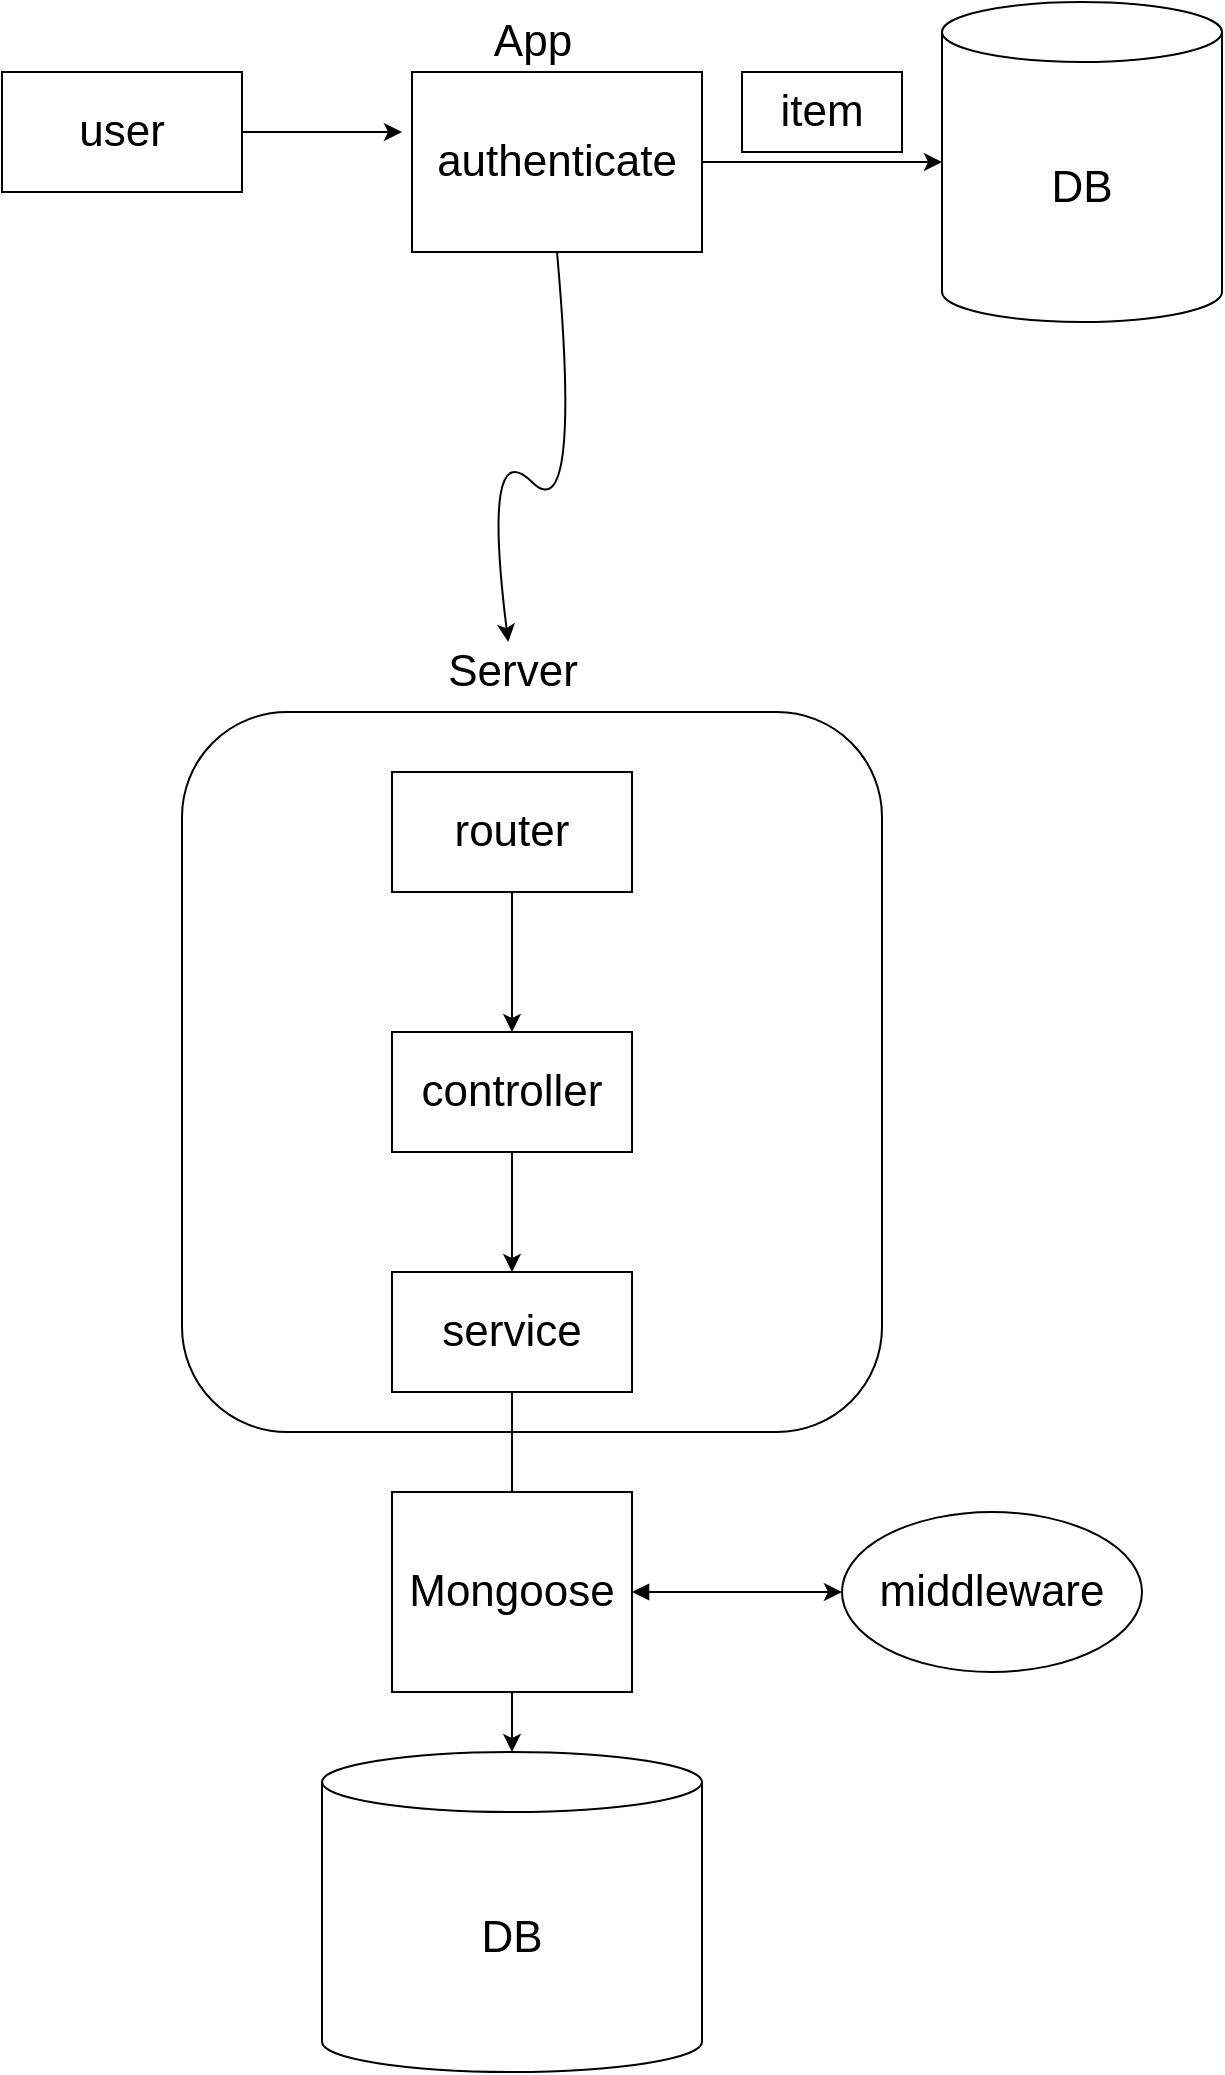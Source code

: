 <mxfile version="16.1.2" type="device" pages="5"><diagram id="0fQYnilWm_vGLSEjiKTG" name="App Flow"><mxGraphModel dx="1038" dy="663" grid="1" gridSize="10" guides="1" tooltips="1" connect="1" arrows="1" fold="1" page="1" pageScale="1" pageWidth="850" pageHeight="1100" math="0" shadow="0"><root><mxCell id="MuDdrPWNuQutE5zj-43j-0"/><mxCell id="MuDdrPWNuQutE5zj-43j-1" parent="MuDdrPWNuQutE5zj-43j-0"/><mxCell id="MuDdrPWNuQutE5zj-43j-5" style="edgeStyle=orthogonalEdgeStyle;rounded=0;orthogonalLoop=1;jettySize=auto;html=1;fontSize=22;" edge="1" parent="MuDdrPWNuQutE5zj-43j-1" source="MuDdrPWNuQutE5zj-43j-4"><mxGeometry relative="1" as="geometry"><mxPoint x="360" y="290" as="targetPoint"/></mxGeometry></mxCell><mxCell id="MuDdrPWNuQutE5zj-43j-4" value="user" style="rounded=0;whiteSpace=wrap;html=1;fontSize=22;" vertex="1" parent="MuDdrPWNuQutE5zj-43j-1"><mxGeometry x="160" y="260" width="120" height="60" as="geometry"/></mxCell><mxCell id="MuDdrPWNuQutE5zj-43j-6" value="item" style="whiteSpace=wrap;html=1;fontSize=22;" vertex="1" parent="MuDdrPWNuQutE5zj-43j-1"><mxGeometry x="530" y="260" width="80" height="40" as="geometry"/></mxCell><mxCell id="MuDdrPWNuQutE5zj-43j-8" style="edgeStyle=orthogonalEdgeStyle;rounded=0;orthogonalLoop=1;jettySize=auto;html=1;fontSize=22;entryX=0;entryY=0.5;entryDx=0;entryDy=0;entryPerimeter=0;" edge="1" parent="MuDdrPWNuQutE5zj-43j-1" source="MuDdrPWNuQutE5zj-43j-7" target="MuDdrPWNuQutE5zj-43j-11"><mxGeometry relative="1" as="geometry"><mxPoint x="620" y="290" as="targetPoint"/></mxGeometry></mxCell><mxCell id="MuDdrPWNuQutE5zj-43j-7" value="authenticate" style="whiteSpace=wrap;html=1;fontSize=22;" vertex="1" parent="MuDdrPWNuQutE5zj-43j-1"><mxGeometry x="365" y="260" width="145" height="90" as="geometry"/></mxCell><mxCell id="MuDdrPWNuQutE5zj-43j-11" value="DB" style="shape=cylinder3;whiteSpace=wrap;html=1;boundedLbl=1;backgroundOutline=1;size=15;fontSize=22;" vertex="1" parent="MuDdrPWNuQutE5zj-43j-1"><mxGeometry x="630" y="225" width="140" height="160" as="geometry"/></mxCell><mxCell id="MuDdrPWNuQutE5zj-43j-13" value="App" style="text;html=1;align=center;verticalAlign=middle;resizable=0;points=[];autosize=1;strokeColor=none;fillColor=none;fontSize=22;" vertex="1" parent="MuDdrPWNuQutE5zj-43j-1"><mxGeometry x="400" y="230" width="50" height="30" as="geometry"/></mxCell><mxCell id="MuDdrPWNuQutE5zj-43j-16" value="" style="curved=1;endArrow=classic;html=1;rounded=0;fontSize=22;exitX=0.5;exitY=1;exitDx=0;exitDy=0;" edge="1" parent="MuDdrPWNuQutE5zj-43j-1" source="MuDdrPWNuQutE5zj-43j-7" target="MuDdrPWNuQutE5zj-43j-18"><mxGeometry width="50" height="50" relative="1" as="geometry"><mxPoint x="400" y="490" as="sourcePoint"/><mxPoint x="270" y="530" as="targetPoint"/><Array as="points"><mxPoint x="450" y="490"/><mxPoint x="400" y="440"/></Array></mxGeometry></mxCell><mxCell id="MuDdrPWNuQutE5zj-43j-17" value="" style="rounded=1;whiteSpace=wrap;html=1;fontSize=22;" vertex="1" parent="MuDdrPWNuQutE5zj-43j-1"><mxGeometry x="250" y="580" width="350" height="360" as="geometry"/></mxCell><mxCell id="MuDdrPWNuQutE5zj-43j-18" value="Server" style="text;html=1;align=center;verticalAlign=middle;resizable=0;points=[];autosize=1;strokeColor=none;fillColor=none;fontSize=22;" vertex="1" parent="MuDdrPWNuQutE5zj-43j-1"><mxGeometry x="375" y="545" width="80" height="30" as="geometry"/></mxCell><mxCell id="MuDdrPWNuQutE5zj-43j-26" style="edgeStyle=orthogonalEdgeStyle;rounded=0;orthogonalLoop=1;jettySize=auto;html=1;entryX=0.5;entryY=0;entryDx=0;entryDy=0;fontSize=22;" edge="1" parent="MuDdrPWNuQutE5zj-43j-1" source="MuDdrPWNuQutE5zj-43j-20" target="MuDdrPWNuQutE5zj-43j-22"><mxGeometry relative="1" as="geometry"/></mxCell><mxCell id="MuDdrPWNuQutE5zj-43j-20" value="controller" style="rounded=0;whiteSpace=wrap;html=1;fontSize=22;" vertex="1" parent="MuDdrPWNuQutE5zj-43j-1"><mxGeometry x="355" y="740" width="120" height="60" as="geometry"/></mxCell><mxCell id="MuDdrPWNuQutE5zj-43j-23" style="edgeStyle=orthogonalEdgeStyle;rounded=0;orthogonalLoop=1;jettySize=auto;html=1;fontSize=22;" edge="1" parent="MuDdrPWNuQutE5zj-43j-1" source="MuDdrPWNuQutE5zj-43j-21" target="MuDdrPWNuQutE5zj-43j-20"><mxGeometry relative="1" as="geometry"/></mxCell><mxCell id="MuDdrPWNuQutE5zj-43j-21" value="router" style="rounded=0;whiteSpace=wrap;html=1;fontSize=22;" vertex="1" parent="MuDdrPWNuQutE5zj-43j-1"><mxGeometry x="355" y="610" width="120" height="60" as="geometry"/></mxCell><mxCell id="MuDdrPWNuQutE5zj-43j-27" style="edgeStyle=orthogonalEdgeStyle;rounded=0;orthogonalLoop=1;jettySize=auto;html=1;entryX=0.5;entryY=0;entryDx=0;entryDy=0;entryPerimeter=0;fontSize=22;" edge="1" parent="MuDdrPWNuQutE5zj-43j-1" source="MuDdrPWNuQutE5zj-43j-22" target="MuDdrPWNuQutE5zj-43j-24"><mxGeometry relative="1" as="geometry"/></mxCell><mxCell id="MuDdrPWNuQutE5zj-43j-22" value="service" style="rounded=0;whiteSpace=wrap;html=1;fontSize=22;" vertex="1" parent="MuDdrPWNuQutE5zj-43j-1"><mxGeometry x="355" y="860" width="120" height="60" as="geometry"/></mxCell><mxCell id="MuDdrPWNuQutE5zj-43j-24" value="DB" style="shape=cylinder3;whiteSpace=wrap;html=1;boundedLbl=1;backgroundOutline=1;size=15;fontSize=22;" vertex="1" parent="MuDdrPWNuQutE5zj-43j-1"><mxGeometry x="320" y="1100" width="190" height="160" as="geometry"/></mxCell><mxCell id="MuDdrPWNuQutE5zj-43j-30" style="edgeStyle=orthogonalEdgeStyle;rounded=0;orthogonalLoop=1;jettySize=auto;html=1;fontSize=22;startArrow=block;startFill=1;" edge="1" parent="MuDdrPWNuQutE5zj-43j-1" source="MuDdrPWNuQutE5zj-43j-29"><mxGeometry relative="1" as="geometry"><mxPoint x="580" y="1020" as="targetPoint"/></mxGeometry></mxCell><mxCell id="MuDdrPWNuQutE5zj-43j-29" value="Mongoose" style="whiteSpace=wrap;html=1;fontSize=22;" vertex="1" parent="MuDdrPWNuQutE5zj-43j-1"><mxGeometry x="355" y="970" width="120" height="100" as="geometry"/></mxCell><mxCell id="MuDdrPWNuQutE5zj-43j-31" value="middleware" style="ellipse;whiteSpace=wrap;html=1;fontSize=22;" vertex="1" parent="MuDdrPWNuQutE5zj-43j-1"><mxGeometry x="580" y="980" width="150" height="80" as="geometry"/></mxCell></root></mxGraphModel></diagram><diagram id="keReTIj1Xp5zgUQ9IPzp" name="Front"><mxGraphModel dx="1038" dy="663" grid="1" gridSize="10" guides="1" tooltips="1" connect="1" arrows="1" fold="1" page="1" pageScale="1" pageWidth="850" pageHeight="1100" math="0" shadow="0"><root><mxCell id="D3PprETbdABUy4bXWa2L-0"/><mxCell id="D3PprETbdABUy4bXWa2L-1" parent="D3PprETbdABUy4bXWa2L-0"/><mxCell id="LdXMMDN84PKf5q20rTc6-117" value="" style="whiteSpace=wrap;html=1;fontSize=18;fontColor=#000000;strokeColor=#4D9900;strokeWidth=1;fillColor=default;gradientColor=#ffffff;" parent="D3PprETbdABUy4bXWa2L-1" vertex="1"><mxGeometry x="35" y="1655" width="780" height="445" as="geometry"/></mxCell><mxCell id="LdXMMDN84PKf5q20rTc6-114" value="" style="whiteSpace=wrap;html=1;fontSize=18;fontColor=#000000;strokeColor=#4D9900;strokeWidth=1;fillColor=default;gradientColor=#ffffff;" parent="D3PprETbdABUy4bXWa2L-1" vertex="1"><mxGeometry x="160" y="1455" width="530" height="160" as="geometry"/></mxCell><mxCell id="D3PprETbdABUy4bXWa2L-2" value="" style="verticalLabelPosition=bottom;verticalAlign=top;html=1;shadow=0;dashed=0;strokeWidth=1;shape=mxgraph.android.phone2;strokeColor=#9673a6;fontSize=24;fillColor=#000000;" parent="D3PprETbdABUy4bXWa2L-1" vertex="1"><mxGeometry x="17" y="220" width="360" height="780" as="geometry"/></mxCell><mxCell id="D3PprETbdABUy4bXWa2L-3" value="&lt;font style=&quot;font-size: 18px&quot;&gt;CalendarBox&lt;/font&gt;" style="whiteSpace=wrap;html=1;fontSize=24;fillColor=#cce5ff;strokeColor=#36393d;" parent="D3PprETbdABUy4bXWa2L-1" vertex="1"><mxGeometry x="62" y="310" width="270" height="60" as="geometry"/></mxCell><mxCell id="D3PprETbdABUy4bXWa2L-4" value="Main" style="text;html=1;align=center;verticalAlign=middle;resizable=0;points=[];autosize=1;strokeColor=none;fillColor=none;fontSize=24;fontStyle=1" parent="D3PprETbdABUy4bXWa2L-1" vertex="1"><mxGeometry x="157" y="140" width="70" height="30" as="geometry"/></mxCell><mxCell id="UW83NxGcchLLWA4AWfcY-1" value="Item  " style="swimlane;fontStyle=0;childLayout=stackLayout;horizontal=1;startSize=30;horizontalStack=0;resizeParent=1;resizeParentMax=0;resizeLast=0;collapsible=1;marginBottom=0;fontSize=18;" parent="D3PprETbdABUy4bXWa2L-1" vertex="1"><mxGeometry x="1180" y="40" width="140" height="180" as="geometry"/></mxCell><mxCell id="UW83NxGcchLLWA4AWfcY-2" value="id : str" style="text;strokeColor=none;fillColor=none;align=left;verticalAlign=middle;spacingLeft=4;spacingRight=4;overflow=hidden;points=[[0,0.5],[1,0.5]];portConstraint=eastwest;rotatable=0;fontSize=18;" parent="UW83NxGcchLLWA4AWfcY-1" vertex="1"><mxGeometry y="30" width="140" height="30" as="geometry"/></mxCell><mxCell id="UW83NxGcchLLWA4AWfcY-3" value="description : str" style="text;strokeColor=none;fillColor=none;align=left;verticalAlign=middle;spacingLeft=4;spacingRight=4;overflow=hidden;points=[[0,0.5],[1,0.5]];portConstraint=eastwest;rotatable=0;fontSize=18;" parent="UW83NxGcchLLWA4AWfcY-1" vertex="1"><mxGeometry y="60" width="140" height="30" as="geometry"/></mxCell><mxCell id="UW83NxGcchLLWA4AWfcY-4" value="price : number" style="text;strokeColor=none;fillColor=none;align=left;verticalAlign=middle;spacingLeft=4;spacingRight=4;overflow=hidden;points=[[0,0.5],[1,0.5]];portConstraint=eastwest;rotatable=0;fontSize=18;" parent="UW83NxGcchLLWA4AWfcY-1" vertex="1"><mxGeometry y="90" width="140" height="30" as="geometry"/></mxCell><mxCell id="UW83NxGcchLLWA4AWfcY-9" value="location : str" style="text;strokeColor=none;fillColor=none;align=left;verticalAlign=middle;spacingLeft=4;spacingRight=4;overflow=hidden;points=[[0,0.5],[1,0.5]];portConstraint=eastwest;rotatable=0;fontSize=18;" parent="UW83NxGcchLLWA4AWfcY-1" vertex="1"><mxGeometry y="120" width="140" height="30" as="geometry"/></mxCell><mxCell id="UW83NxGcchLLWA4AWfcY-5" value="category_id: str" style="text;strokeColor=none;fillColor=none;align=left;verticalAlign=middle;spacingLeft=4;spacingRight=4;overflow=hidden;points=[[0,0.5],[1,0.5]];portConstraint=eastwest;rotatable=0;fontSize=18;" parent="UW83NxGcchLLWA4AWfcY-1" vertex="1"><mxGeometry y="150" width="140" height="30" as="geometry"/></mxCell><mxCell id="LdXMMDN84PKf5q20rTc6-15" value="&lt;span style=&quot;color: rgba(0 , 0 , 0 , 0) ; font-family: monospace ; font-size: 0px&quot;&gt;%3CmxGraphModel%3E%3Croot%3E%3CmxCell%20id%3D%220%22%2F%3E%3CmxCell%20id%3D%221%22%20parent%3D%220%22%2F%3E%3CmxCell%20id%3D%222%22%20value%3D%22%22%20style%3D%22verticalLabelPosition%3Dbottom%3BverticalAlign%3Dtop%3Bhtml%3D1%3Bshadow%3D0%3Bdashed%3D0%3BstrokeWidth%3D1%3Bshape%3Dmxgraph.android.phone2%3BstrokeColor%3D%239673a6%3BfontSize%3D24%3BfillColor%3D%23000000%3B%22%20vertex%3D%221%22%20parent%3D%221%22%3E%3CmxGeometry%20x%3D%22245%22%20y%3D%22160%22%20width%3D%22360%22%20height%3D%22780%22%20as%3D%22geometry%22%2F%3E%3C%2FmxCell%3E%3CmxCell%20id%3D%223%22%20value%3D%22%26lt%3Bfont%20style%3D%26quot%3Bfont-size%3A%2018px%26quot%3B%26gt%3BCalendarBox%26lt%3B%2Ffont%26gt%3B%22%20style%3D%22whiteSpace%3Dwrap%3Bhtml%3D1%3BfontSize%3D24%3BfillColor%3D%23cce5ff%3BstrokeColor%3D%2336393d%3B%22%20vertex%3D%221%22%20parent%3D%221%22%3E%3CmxGeometry%20x%3D%22290%22%20y%3D%22250%22%20width%3D%22270%22%20height%3D%2260%22%20as%3D%22geometry%22%2F%3E%3C%2FmxCell%3E%3CmxCell%20id%3D%224%22%20value%3D%22AddExpenseModal%22%20style%3D%22text%3Bhtml%3D1%3Balign%3Dcenter%3BverticalAlign%3Dmiddle%3Bresizable%3D0%3Bpoints%3D%5B%5D%3Bautosize%3D1%3BstrokeColor%3Dnone%3BfillColor%3Dnone%3BfontSize%3D24%3BfontStyle%3D1%22%20vertex%3D%221%22%20parent%3D%221%22%3E%3CmxGeometry%20x%3D%22305%22%20y%3D%2280%22%20width%3D%22230%22%20height%3D%2230%22%20as%3D%22geometry%22%2F%3E%3C%2FmxCell%3E%3CmxCell%20id%3D%225%22%20value%3D%22%22%20style%3D%22whiteSpace%3Dwrap%3Bhtml%3D1%3BfontSize%3D24%3B%22%20vertex%3D%221%22%20parent%3D%221%22%3E%3CmxGeometry%20x%3D%22290%22%20y%3D%22330%22%20width%3D%22270%22%20height%3D%22440%22%20as%3D%22geometry%22%2F%3E%3C%2FmxCell%3E%3CmxCell%20id%3D%226%22%20value%3D%22%26lt%3Bfont%20style%3D%26quot%3Bfont-size%3A%2018px%26quot%3B%26gt%3BAddItemInputForm%26lt%3B%2Ffont%26gt%3B%22%20style%3D%22whiteSpace%3Dwrap%3Bhtml%3D1%3BfontSize%3D24%3BfillColor%3D%23cce5ff%3BstrokeColor%3D%2336393d%3B%22%20vertex%3D%221%22%20parent%3D%221%22%3E%3CmxGeometry%20x%3D%22338%22%20y%3D%22310%22%20width%3D%22180%22%20height%3D%2240%22%20as%3D%22geometry%22%2F%3E%3C%2FmxCell%3E%3CmxCell%20id%3D%227%22%20value%3D%22%26lt%3Bfont%20style%3D%26quot%3Bfont-size%3A%2018px%26quot%3B%26gt%3BAmount%26lt%3B%2Ffont%26gt%3B%22%20style%3D%22whiteSpace%3Dwrap%3Bhtml%3D1%3BfontSize%3D24%3BfillColor%3D%23cdeb8b%3BstrokeColor%3D%2336393d%3B%22%20vertex%3D%221%22%20parent%3D%221%22%3E%3CmxGeometry%20x%3D%22368%22%20y%3D%22400%22%20width%3D%22120%22%20height%3D%2230%22%20as%3D%22geometry%22%2F%3E%3C%2FmxCell%3E%3CmxCell%20id%3D%228%22%20value%3D%22Category%20Canvas%22%20style%3D%22whiteSpace%3Dwrap%3Bhtml%3D1%3BfontSize%3D18%3BfillColor%3D%23ffff88%3BstrokeColor%3D%2336393d%3B%22%20vertex%3D%221%22%20parent%3D%221%22%3E%3CmxGeometry%20x%3D%22320%22%20y%3D%22450%22%20width%3D%22210%22%20height%3D%22140%22%20as%3D%22geometry%22%2F%3E%3C%2FmxCell%3E%3CmxCell%20id%3D%229%22%20value%3D%22%26lt%3Bfont%20style%3D%26quot%3Bfont-size%3A%2018px%26quot%3B%26gt%3BCategory%26lt%3B%2Ffont%26gt%3B%22%20style%3D%22whiteSpace%3Dwrap%3Bhtml%3D1%3BfontSize%3D24%3BfillColor%3D%23cdeb8b%3BstrokeColor%3D%2336393d%3B%22%20vertex%3D%221%22%20parent%3D%221%22%3E%3CmxGeometry%20x%3D%22343%22%20y%3D%22430%22%20width%3D%22170%22%20height%3D%2230%22%20as%3D%22geometry%22%2F%3E%3C%2FmxCell%3E%3CmxCell%20id%3D%2210%22%20value%3D%22Description%22%20style%3D%22whiteSpace%3Dwrap%3Bhtml%3D1%3BfontSize%3D18%3BfillColor%3D%23cdeb8b%3BstrokeColor%3D%2336393d%3B%22%20vertex%3D%221%22%20parent%3D%221%22%3E%3CmxGeometry%20x%3D%22345.5%22%20y%3D%22650%22%20width%3D%22165%22%20height%3D%2230%22%20as%3D%22geometry%22%2F%3E%3C%2FmxCell%3E%3CmxCell%20id%3D%2211%22%20value%3D%22Location%22%20style%3D%22whiteSpace%3Dwrap%3Bhtml%3D1%3BfontSize%3D18%3BfillColor%3D%23cdeb8b%3BstrokeColor%3D%2336393d%3B%22%20vertex%3D%221%22%20parent%3D%221%22%3E%3CmxGeometry%20x%3D%22343%22%20y%3D%22710%22%20width%3D%22165%22%20height%3D%2230%22%20as%3D%22geometry%22%2F%3E%3C%2FmxCell%3E%3CmxCell%20id%3D%2212%22%20value%3D%22Category%20Input%22%20style%3D%22whiteSpace%3Dwrap%3Bhtml%3D1%3BfontSize%3D18%3BfillColor%3D%23ffff88%3BstrokeColor%3D%2336393d%3B%22%20vertex%3D%221%22%20parent%3D%221%22%3E%3CmxGeometry%20x%3D%22343%22%20y%3D%22570%22%20width%3D%22164%22%20height%3D%2230%22%20as%3D%22geometry%22%2F%3E%3C%2FmxCell%3E%3CmxCell%20id%3D%2213%22%20value%3D%22Save%22%20style%3D%22whiteSpace%3Dwrap%3Bhtml%3D1%3BfontSize%3D24%3BfillColor%3D%23cce5ff%3BstrokeColor%3D%2336393d%3B%22%20vertex%3D%221%22%20parent%3D%221%22%3E%3CmxGeometry%20x%3D%22320%22%20y%3D%22790%22%20width%3D%2295%22%20height%3D%2260%22%20as%3D%22geometry%22%2F%3E%3C%2FmxCell%3E%3CmxCell%20id%3D%2214%22%20value%3D%22Cancel%22%20style%3D%22whiteSpace%3Dwrap%3Bhtml%3D1%3BfontSize%3D24%3BfillColor%3D%23cce5ff%3BstrokeColor%3D%2336393d%3B%22%20vertex%3D%221%22%20parent%3D%221%22%3E%3CmxGeometry%20x%3D%22440%22%20y%3D%22790%22%20width%3D%2295%22%20height%3D%2260%22%20as%3D%22geometry%22%2F%3E%3C%2FmxCell%3E%3CmxCell%20id%3D%2215%22%20value%3D%22%26lt%3Bfont%20style%3D%26quot%3Bfont-size%3A%2018px%26quot%3B%26gt%3BCalendar%20%3A%20CalendarBox(UI)%26lt%3B%2Ffont%26gt%3B%22%20style%3D%22whiteSpace%3Dwrap%3Bhtml%3D1%3BfontSize%3D24%3BfillColor%3D%23cdeb8b%3BstrokeColor%3D%2336393d%3B%22%20vertex%3D%221%22%20parent%3D%221%22%3E%3CmxGeometry%20x%3D%22312.5%22%20y%3D%22360%22%20width%3D%22231%22%20height%3D%2230%22%20as%3D%22geometry%22%2F%3E%3C%2FmxCell%3E%3C%2Froot%3E%3C%2FmxGraphModel%3E&lt;/span&gt;" style="text;html=1;align=center;verticalAlign=middle;resizable=0;points=[];autosize=1;strokeColor=none;fillColor=none;fontSize=18;" parent="D3PprETbdABUy4bXWa2L-1" vertex="1"><mxGeometry x="582" y="485" width="20" height="30" as="geometry"/></mxCell><mxCell id="LdXMMDN84PKf5q20rTc6-16" value="" style="verticalLabelPosition=bottom;verticalAlign=top;html=1;shadow=0;dashed=0;strokeWidth=1;shape=mxgraph.android.phone2;strokeColor=#9673a6;fontSize=24;fillColor=#000000;" parent="D3PprETbdABUy4bXWa2L-1" vertex="1"><mxGeometry x="445" y="220" width="360" height="780" as="geometry"/></mxCell><mxCell id="LdXMMDN84PKf5q20rTc6-18" value="AddItemModal" style="text;html=1;align=center;verticalAlign=middle;resizable=0;points=[];autosize=1;strokeColor=none;fillColor=none;fontSize=24;fontStyle=1" parent="D3PprETbdABUy4bXWa2L-1" vertex="1"><mxGeometry x="527" y="140" width="180" height="30" as="geometry"/></mxCell><mxCell id="LdXMMDN84PKf5q20rTc6-32" style="edgeStyle=orthogonalEdgeStyle;rounded=0;orthogonalLoop=1;jettySize=auto;html=1;fontSize=18;fontColor=#7EA6E0;exitX=1.002;exitY=0.145;exitDx=0;exitDy=0;exitPerimeter=0;entryX=0.002;entryY=0.44;entryDx=0;entryDy=0;entryPerimeter=0;fillColor=#cce5ff;strokeColor=#7EA6E0;" parent="D3PprETbdABUy4bXWa2L-1" source="LdXMMDN84PKf5q20rTc6-30" edge="1"><mxGeometry relative="1" as="geometry"><mxPoint x="832.36" y="353.2" as="targetPoint"/></mxGeometry></mxCell><mxCell id="LdXMMDN84PKf5q20rTc6-19" value="" style="whiteSpace=wrap;html=1;fontSize=24;" parent="D3PprETbdABUy4bXWa2L-1" vertex="1"><mxGeometry x="484.5" y="320" width="275" height="600" as="geometry"/></mxCell><mxCell id="LdXMMDN84PKf5q20rTc6-21" value="&lt;font style=&quot;font-size: 18px&quot;&gt;Amount&lt;/font&gt;" style="whiteSpace=wrap;html=1;fontSize=24;fillColor=#cdeb8b;strokeColor=#36393d;" parent="D3PprETbdABUy4bXWa2L-1" vertex="1"><mxGeometry x="562.5" y="410" width="120" height="30" as="geometry"/></mxCell><mxCell id="LdXMMDN84PKf5q20rTc6-22" value="Category Canvas" style="whiteSpace=wrap;html=1;fontSize=18;fillColor=#ffff88;strokeColor=#36393d;" parent="D3PprETbdABUy4bXWa2L-1" vertex="1"><mxGeometry x="517" y="510" width="210" height="140" as="geometry"/></mxCell><mxCell id="LdXMMDN84PKf5q20rTc6-23" value="&lt;font style=&quot;font-size: 18px&quot;&gt;Category&lt;/font&gt;" style="whiteSpace=wrap;html=1;fontSize=24;fillColor=#cdeb8b;strokeColor=#36393d;" parent="D3PprETbdABUy4bXWa2L-1" vertex="1"><mxGeometry x="540" y="500" width="170" height="30" as="geometry"/></mxCell><mxCell id="LdXMMDN84PKf5q20rTc6-24" value="Description" style="whiteSpace=wrap;html=1;fontSize=18;fillColor=#cdeb8b;strokeColor=#36393d;" parent="D3PprETbdABUy4bXWa2L-1" vertex="1"><mxGeometry x="542.5" y="710" width="165" height="30" as="geometry"/></mxCell><mxCell id="LdXMMDN84PKf5q20rTc6-25" value="Location" style="whiteSpace=wrap;html=1;fontSize=18;fillColor=#cdeb8b;strokeColor=#36393d;" parent="D3PprETbdABUy4bXWa2L-1" vertex="1"><mxGeometry x="540" y="770" width="165" height="30" as="geometry"/></mxCell><mxCell id="LdXMMDN84PKf5q20rTc6-26" value="Category Input" style="whiteSpace=wrap;html=1;fontSize=18;fillColor=#ffff88;strokeColor=#36393d;" parent="D3PprETbdABUy4bXWa2L-1" vertex="1"><mxGeometry x="540" y="630" width="164" height="30" as="geometry"/></mxCell><mxCell id="LdXMMDN84PKf5q20rTc6-27" value="Save" style="whiteSpace=wrap;html=1;fontSize=24;fillColor=#cdeb8b;strokeColor=#36393d;" parent="D3PprETbdABUy4bXWa2L-1" vertex="1"><mxGeometry x="517" y="850" width="95" height="60" as="geometry"/></mxCell><mxCell id="LdXMMDN84PKf5q20rTc6-28" value="Cancel" style="whiteSpace=wrap;html=1;fontSize=24;fillColor=#cdeb8b;strokeColor=#36393d;" parent="D3PprETbdABUy4bXWa2L-1" vertex="1"><mxGeometry x="637" y="850" width="95" height="60" as="geometry"/></mxCell><mxCell id="LdXMMDN84PKf5q20rTc6-29" value="&lt;font style=&quot;font-size: 18px&quot;&gt;Calendar : CalendarBox(UI)&lt;/font&gt;" style="whiteSpace=wrap;html=1;fontSize=24;fillColor=#cdeb8b;strokeColor=#36393d;" parent="D3PprETbdABUy4bXWa2L-1" vertex="1"><mxGeometry x="509.5" y="360" width="231" height="30" as="geometry"/></mxCell><mxCell id="LdXMMDN84PKf5q20rTc6-30" value="" style="whiteSpace=wrap;html=1;fontSize=24;fillColor=none;dashed=1;strokeColor=#7EA6E0;gradientColor=#ffffff;strokeWidth=5;" parent="D3PprETbdABUy4bXWa2L-1" vertex="1"><mxGeometry x="492" y="330" width="260" height="580" as="geometry"/></mxCell><mxCell id="LdXMMDN84PKf5q20rTc6-20" value="&lt;font style=&quot;font-size: 18px&quot;&gt;AddItemInputForm:Modal&lt;/font&gt;" style="whiteSpace=wrap;html=1;fontSize=24;fillColor=#cce5ff;strokeColor=#36393d;" parent="D3PprETbdABUy4bXWa2L-1" vertex="1"><mxGeometry x="496.13" y="300" width="251.75" height="40" as="geometry"/></mxCell><mxCell id="LdXMMDN84PKf5q20rTc6-31" value="KeyboardAvoidView" style="text;html=1;align=center;verticalAlign=middle;resizable=0;points=[];autosize=1;fontSize=18;fontColor=#7EA6E0;" parent="D3PprETbdABUy4bXWa2L-1" vertex="1"><mxGeometry x="830" y="340" width="180" height="30" as="geometry"/></mxCell><mxCell id="LdXMMDN84PKf5q20rTc6-38" style="edgeStyle=orthogonalEdgeStyle;rounded=0;orthogonalLoop=1;jettySize=auto;html=1;fontSize=18;fontColor=#7EA6E0;strokeColor=#7EA6E0;" parent="D3PprETbdABUy4bXWa2L-1" source="LdXMMDN84PKf5q20rTc6-34" edge="1"><mxGeometry relative="1" as="geometry"><mxPoint x="197" y="520" as="targetPoint"/></mxGeometry></mxCell><mxCell id="LdXMMDN84PKf5q20rTc6-34" value="" style="whiteSpace=wrap;html=1;fontSize=24;fillColor=#cce5ff;strokeColor=#36393d;" parent="D3PprETbdABUy4bXWa2L-1" vertex="1"><mxGeometry x="62" y="480" width="270" height="440" as="geometry"/></mxCell><mxCell id="LdXMMDN84PKf5q20rTc6-36" value="Budget" style="whiteSpace=wrap;html=1;fontSize=24;strokeColor=#36393d;fillColor=#cce5ff;" parent="D3PprETbdABUy4bXWa2L-1" vertex="1"><mxGeometry x="62" y="370" width="270" height="100" as="geometry"/></mxCell><mxCell id="LdXMMDN84PKf5q20rTc6-40" value="Week 1" style="text;html=1;align=center;verticalAlign=middle;resizable=0;points=[];autosize=1;strokeColor=#36393d;fillColor=#cdeb8b;fontSize=18;" parent="D3PprETbdABUy4bXWa2L-1" vertex="1"><mxGeometry x="152" y="500" width="80" height="30" as="geometry"/></mxCell><mxCell id="LdXMMDN84PKf5q20rTc6-41" value="&lt;font&gt;ScrollView&lt;/font&gt;" style="whiteSpace=wrap;html=1;fontSize=18;strokeColor=#4D9900;strokeWidth=5;fillColor=none;dashed=1;verticalAlign=top;fontColor=#4D9900;" parent="D3PprETbdABUy4bXWa2L-1" vertex="1"><mxGeometry x="72" y="540" width="250" height="360" as="geometry"/></mxCell><mxCell id="LdXMMDN84PKf5q20rTc6-42" value="ItemList" style="text;html=1;align=center;verticalAlign=middle;resizable=0;points=[];autosize=1;strokeColor=#36393d;fillColor=#cce5ff;fontSize=18;" parent="D3PprETbdABUy4bXWa2L-1" vertex="1"><mxGeometry x="152" y="470" width="80" height="30" as="geometry"/></mxCell><mxCell id="LdXMMDN84PKf5q20rTc6-44" value="&lt;span style=&quot;font-size: 18px&quot;&gt;DayItems&lt;/span&gt;" style="whiteSpace=wrap;html=1;fontSize=24;fillColor=#ffff88;strokeColor=#36393d;verticalAlign=top;" parent="D3PprETbdABUy4bXWa2L-1" vertex="1"><mxGeometry x="90" y="570" width="215" height="160" as="geometry"/></mxCell><mxCell id="LdXMMDN84PKf5q20rTc6-52" value="&lt;span style=&quot;font-size: 18px&quot;&gt;DayItems&lt;/span&gt;" style="whiteSpace=wrap;html=1;fontSize=24;fillColor=#ffff88;strokeColor=#36393d;verticalAlign=top;" parent="D3PprETbdABUy4bXWa2L-1" vertex="1"><mxGeometry x="90" y="730" width="215" height="160" as="geometry"/></mxCell><mxCell id="LdXMMDN84PKf5q20rTc6-53" value="&lt;span style=&quot;font-size: 18px&quot;&gt;ListItem&lt;/span&gt;" style="whiteSpace=wrap;html=1;fontSize=24;fillColor=#ffcc99;strokeColor=#36393d;" parent="D3PprETbdABUy4bXWa2L-1" vertex="1"><mxGeometry x="102.5" y="610" width="190" height="40" as="geometry"/></mxCell><mxCell id="LdXMMDN84PKf5q20rTc6-54" value="&lt;span style=&quot;font-size: 18px&quot;&gt;ListItem&lt;/span&gt;" style="whiteSpace=wrap;html=1;fontSize=24;fillColor=#ffcc99;strokeColor=#36393d;" parent="D3PprETbdABUy4bXWa2L-1" vertex="1"><mxGeometry x="102.5" y="650" width="190" height="40" as="geometry"/></mxCell><mxCell id="LdXMMDN84PKf5q20rTc6-55" value="&lt;span style=&quot;font-size: 18px&quot;&gt;ListItem&lt;/span&gt;" style="whiteSpace=wrap;html=1;fontSize=24;fillColor=#ffcc99;strokeColor=#36393d;" parent="D3PprETbdABUy4bXWa2L-1" vertex="1"><mxGeometry x="102.5" y="690" width="190" height="40" as="geometry"/></mxCell><mxCell id="LdXMMDN84PKf5q20rTc6-56" value="&lt;span style=&quot;font-size: 18px&quot;&gt;ListItem&lt;/span&gt;" style="whiteSpace=wrap;html=1;fontSize=24;fillColor=#ffcc99;strokeColor=#36393d;" parent="D3PprETbdABUy4bXWa2L-1" vertex="1"><mxGeometry x="102" y="770" width="190" height="40" as="geometry"/></mxCell><mxCell id="LdXMMDN84PKf5q20rTc6-57" value="&lt;span style=&quot;font-size: 18px&quot;&gt;ListItem&lt;/span&gt;" style="whiteSpace=wrap;html=1;fontSize=24;fillColor=#ffcc99;strokeColor=#36393d;" parent="D3PprETbdABUy4bXWa2L-1" vertex="1"><mxGeometry x="102" y="810" width="190" height="40" as="geometry"/></mxCell><mxCell id="LdXMMDN84PKf5q20rTc6-58" value="&lt;span style=&quot;font-size: 18px&quot;&gt;ListItem&lt;/span&gt;" style="whiteSpace=wrap;html=1;fontSize=24;fillColor=#ffcc99;strokeColor=#36393d;" parent="D3PprETbdABUy4bXWa2L-1" vertex="1"><mxGeometry x="102" y="850" width="190" height="40" as="geometry"/></mxCell><mxCell id="LdXMMDN84PKf5q20rTc6-59" value="addItemButton" style="ellipse;whiteSpace=wrap;html=1;fontSize=18;strokeColor=#36393d;strokeWidth=1;fillColor=#cce5ff;" parent="D3PprETbdABUy4bXWa2L-1" vertex="1"><mxGeometry x="272" y="420" width="80" height="80" as="geometry"/></mxCell><mxCell id="LdXMMDN84PKf5q20rTc6-89" value="&lt;font style=&quot;font-size: 72px&quot;&gt;&lt;b&gt;View&lt;/b&gt;&lt;/font&gt;" style="text;html=1;align=center;verticalAlign=middle;resizable=0;points=[];autosize=1;strokeColor=none;fillColor=none;fontSize=18;fontColor=#000000;" parent="D3PprETbdABUy4bXWa2L-1" vertex="1"><mxGeometry x="15" y="30" width="180" height="40" as="geometry"/></mxCell><mxCell id="LdXMMDN84PKf5q20rTc6-90" value="&lt;span style=&quot;font-size: 72px&quot;&gt;&lt;b&gt;Redux&lt;/b&gt;&lt;/span&gt;" style="text;html=1;align=center;verticalAlign=middle;resizable=0;points=[];autosize=1;strokeColor=none;fillColor=none;fontSize=18;fontColor=#000000;" parent="D3PprETbdABUy4bXWa2L-1" vertex="1"><mxGeometry x="15" y="1140" width="240" height="40" as="geometry"/></mxCell><mxCell id="LdXMMDN84PKf5q20rTc6-109" value="&lt;b&gt;Store&lt;/b&gt;" style="whiteSpace=wrap;html=1;fontSize=18;fontColor=#000000;strokeColor=#4D9900;strokeWidth=1;fillColor=default;gradientColor=#ffffff;" parent="D3PprETbdABUy4bXWa2L-1" vertex="1"><mxGeometry x="362.5" y="1635" width="125" height="60" as="geometry"/></mxCell><mxCell id="LdXMMDN84PKf5q20rTc6-111" value="AddModalContainer" style="whiteSpace=wrap;html=1;fontSize=18;fontColor=#000000;strokeColor=#4D9900;strokeWidth=1;fillColor=none;gradientColor=#ffffff;" parent="D3PprETbdABUy4bXWa2L-1" vertex="1"><mxGeometry x="190" y="1495" width="205" height="60" as="geometry"/></mxCell><mxCell id="LdXMMDN84PKf5q20rTc6-112" value="ListItemContainer" style="whiteSpace=wrap;html=1;fontSize=18;fontColor=#000000;strokeColor=#4D9900;strokeWidth=1;fillColor=none;gradientColor=#ffffff;" parent="D3PprETbdABUy4bXWa2L-1" vertex="1"><mxGeometry x="452.5" y="1495" width="210" height="60" as="geometry"/></mxCell><mxCell id="LdXMMDN84PKf5q20rTc6-110" value="Containers" style="whiteSpace=wrap;html=1;fontSize=18;fontColor=#000000;strokeColor=#4D9900;strokeWidth=1;fillColor=default;gradientColor=#ffffff;" parent="D3PprETbdABUy4bXWa2L-1" vertex="1"><mxGeometry x="365" y="1425" width="120" height="60" as="geometry"/></mxCell><mxCell id="LdXMMDN84PKf5q20rTc6-124" value="States" style="swimlane;fontStyle=0;childLayout=stackLayout;horizontal=1;startSize=26;fillColor=none;horizontalStack=0;resizeParent=1;resizeParentMax=0;resizeLast=0;collapsible=1;marginBottom=0;fontSize=18;fontColor=#000000;strokeColor=#4D9900;strokeWidth=1;" parent="D3PprETbdABUy4bXWa2L-1" vertex="1"><mxGeometry x="65" y="1715" width="185" height="292" as="geometry"/></mxCell><mxCell id="LdXMMDN84PKf5q20rTc6-125" value="month : {&#10;    weeks: [&#10;        week: {&#10;            day: {&#10;                items: [item]    &#10;            }        &#10;        } &#10;    ]&#10;}&#10;" style="text;strokeColor=none;fillColor=none;align=left;verticalAlign=top;spacingLeft=4;spacingRight=4;overflow=hidden;rotatable=0;points=[[0,0.5],[1,0.5]];portConstraint=eastwest;fontSize=18;fontColor=#000000;" parent="LdXMMDN84PKf5q20rTc6-124" vertex="1"><mxGeometry y="26" width="185" height="214" as="geometry"/></mxCell><mxCell id="LdXMMDN84PKf5q20rTc6-148" value="Items : [ ]" style="text;strokeColor=none;fillColor=none;align=left;verticalAlign=top;spacingLeft=4;spacingRight=4;overflow=hidden;rotatable=0;points=[[0,0.5],[1,0.5]];portConstraint=eastwest;fontSize=18;fontColor=#000000;" parent="LdXMMDN84PKf5q20rTc6-124" vertex="1"><mxGeometry y="240" width="185" height="26" as="geometry"/></mxCell><mxCell id="LdXMMDN84PKf5q20rTc6-128" value="addingItem : { }" style="text;strokeColor=none;fillColor=none;align=left;verticalAlign=top;spacingLeft=4;spacingRight=4;overflow=hidden;rotatable=0;points=[[0,0.5],[1,0.5]];portConstraint=eastwest;fontSize=18;fontColor=#000000;" parent="LdXMMDN84PKf5q20rTc6-124" vertex="1"><mxGeometry y="266" width="185" height="26" as="geometry"/></mxCell><mxCell id="LdXMMDN84PKf5q20rTc6-129" value="Reducers" style="swimlane;fontStyle=0;childLayout=stackLayout;horizontal=1;startSize=26;fillColor=none;horizontalStack=0;resizeParent=1;resizeParentMax=0;resizeLast=0;collapsible=1;marginBottom=0;fontSize=18;fontColor=#000000;strokeColor=#4D9900;strokeWidth=1;" parent="D3PprETbdABUy4bXWa2L-1" vertex="1"><mxGeometry x="340" y="1715" width="160" height="104" as="geometry"/></mxCell><mxCell id="LdXMMDN84PKf5q20rTc6-130" value="itemReducer" style="text;strokeColor=none;fillColor=none;align=left;verticalAlign=top;spacingLeft=4;spacingRight=4;overflow=hidden;rotatable=0;points=[[0,0.5],[1,0.5]];portConstraint=eastwest;fontSize=18;fontColor=#000000;" parent="LdXMMDN84PKf5q20rTc6-129" vertex="1"><mxGeometry y="26" width="160" height="26" as="geometry"/></mxCell><mxCell id="LdXMMDN84PKf5q20rTc6-131" value="addingItemReducer" style="text;strokeColor=none;fillColor=none;align=left;verticalAlign=top;spacingLeft=4;spacingRight=4;overflow=hidden;rotatable=0;points=[[0,0.5],[1,0.5]];portConstraint=eastwest;fontSize=18;fontColor=#000000;" parent="LdXMMDN84PKf5q20rTc6-129" vertex="1"><mxGeometry y="52" width="160" height="26" as="geometry"/></mxCell><mxCell id="LdXMMDN84PKf5q20rTc6-133" value="rootReducer&#10;" style="text;strokeColor=none;fillColor=none;align=left;verticalAlign=top;spacingLeft=4;spacingRight=4;overflow=hidden;rotatable=0;points=[[0,0.5],[1,0.5]];portConstraint=eastwest;fontSize=18;fontColor=#000000;" parent="LdXMMDN84PKf5q20rTc6-129" vertex="1"><mxGeometry y="78" width="160" height="26" as="geometry"/></mxCell><mxCell id="LdXMMDN84PKf5q20rTc6-134" style="edgeStyle=orthogonalEdgeStyle;rounded=0;orthogonalLoop=1;jettySize=auto;html=1;fontSize=18;fontColor=#000000;strokeColor=#7EA6E0;startArrow=block;startFill=1;" parent="D3PprETbdABUy4bXWa2L-1" source="LdXMMDN84PKf5q20rTc6-125" target="LdXMMDN84PKf5q20rTc6-130" edge="1"><mxGeometry relative="1" as="geometry"/></mxCell><mxCell id="LdXMMDN84PKf5q20rTc6-135" style="edgeStyle=orthogonalEdgeStyle;rounded=0;orthogonalLoop=1;jettySize=auto;html=1;entryX=0;entryY=0.5;entryDx=0;entryDy=0;fontSize=18;fontColor=#000000;strokeColor=#7EA6E0;startArrow=classic;startFill=1;" parent="D3PprETbdABUy4bXWa2L-1" source="LdXMMDN84PKf5q20rTc6-128" target="LdXMMDN84PKf5q20rTc6-131" edge="1"><mxGeometry relative="1" as="geometry"/></mxCell><mxCell id="LdXMMDN84PKf5q20rTc6-137" value="Actions" style="swimlane;fontStyle=0;childLayout=stackLayout;horizontal=1;startSize=26;fillColor=none;horizontalStack=0;resizeParent=1;resizeParentMax=0;resizeLast=0;collapsible=1;marginBottom=0;fontSize=18;fontColor=#000000;strokeColor=#4D9900;strokeWidth=1;" parent="D3PprETbdABUy4bXWa2L-1" vertex="1"><mxGeometry x="620" y="1715" width="160" height="78" as="geometry"/></mxCell><mxCell id="LdXMMDN84PKf5q20rTc6-138" value="itemAction" style="text;strokeColor=none;fillColor=none;align=left;verticalAlign=top;spacingLeft=4;spacingRight=4;overflow=hidden;rotatable=0;points=[[0,0.5],[1,0.5]];portConstraint=eastwest;fontSize=18;fontColor=#000000;" parent="LdXMMDN84PKf5q20rTc6-137" vertex="1"><mxGeometry y="26" width="160" height="26" as="geometry"/></mxCell><mxCell id="LdXMMDN84PKf5q20rTc6-139" value="addingItemAction&#10;" style="text;strokeColor=none;fillColor=none;align=left;verticalAlign=top;spacingLeft=4;spacingRight=4;overflow=hidden;rotatable=0;points=[[0,0.5],[1,0.5]];portConstraint=eastwest;fontSize=18;fontColor=#000000;" parent="LdXMMDN84PKf5q20rTc6-137" vertex="1"><mxGeometry y="52" width="160" height="26" as="geometry"/></mxCell><mxCell id="LdXMMDN84PKf5q20rTc6-142" style="edgeStyle=orthogonalEdgeStyle;rounded=0;orthogonalLoop=1;jettySize=auto;html=1;fontSize=18;fontColor=#000000;startArrow=classic;startFill=1;strokeColor=#7EA6E0;endArrow=none;endFill=0;" parent="D3PprETbdABUy4bXWa2L-1" source="LdXMMDN84PKf5q20rTc6-130" target="LdXMMDN84PKf5q20rTc6-138" edge="1"><mxGeometry relative="1" as="geometry"/></mxCell><mxCell id="LdXMMDN84PKf5q20rTc6-143" style="edgeStyle=orthogonalEdgeStyle;rounded=0;orthogonalLoop=1;jettySize=auto;html=1;entryX=0;entryY=0.5;entryDx=0;entryDy=0;fontSize=18;fontColor=#000000;startArrow=classic;startFill=1;strokeColor=#7EA6E0;endArrow=none;endFill=0;" parent="D3PprETbdABUy4bXWa2L-1" source="LdXMMDN84PKf5q20rTc6-131" target="LdXMMDN84PKf5q20rTc6-139" edge="1"><mxGeometry relative="1" as="geometry"/></mxCell><mxCell id="LdXMMDN84PKf5q20rTc6-150" value="Week" style="swimlane;fontStyle=0;childLayout=stackLayout;horizontal=1;startSize=30;horizontalStack=0;resizeParent=1;resizeParentMax=0;resizeLast=0;collapsible=1;marginBottom=0;fontSize=18;" parent="D3PprETbdABUy4bXWa2L-1" vertex="1"><mxGeometry x="1030" y="40" width="140" height="150" as="geometry"/></mxCell><mxCell id="LdXMMDN84PKf5q20rTc6-151" value="id : str" style="text;strokeColor=none;fillColor=none;align=left;verticalAlign=middle;spacingLeft=4;spacingRight=4;overflow=hidden;points=[[0,0.5],[1,0.5]];portConstraint=eastwest;rotatable=0;fontSize=18;" parent="LdXMMDN84PKf5q20rTc6-150" vertex="1"><mxGeometry y="30" width="140" height="30" as="geometry"/></mxCell><mxCell id="LdXMMDN84PKf5q20rTc6-152" value="month_id : str" style="text;strokeColor=none;fillColor=none;align=left;verticalAlign=middle;spacingLeft=4;spacingRight=4;overflow=hidden;points=[[0,0.5],[1,0.5]];portConstraint=eastwest;rotatable=0;fontSize=18;" parent="LdXMMDN84PKf5q20rTc6-150" vertex="1"><mxGeometry y="60" width="140" height="30" as="geometry"/></mxCell><mxCell id="LdXMMDN84PKf5q20rTc6-153" value="total : number" style="text;strokeColor=none;fillColor=none;align=left;verticalAlign=middle;spacingLeft=4;spacingRight=4;overflow=hidden;points=[[0,0.5],[1,0.5]];portConstraint=eastwest;rotatable=0;fontSize=18;" parent="LdXMMDN84PKf5q20rTc6-150" vertex="1"><mxGeometry y="90" width="140" height="30" as="geometry"/></mxCell><mxCell id="LdXMMDN84PKf5q20rTc6-154" value="items : str" style="text;strokeColor=none;fillColor=none;align=left;verticalAlign=middle;spacingLeft=4;spacingRight=4;overflow=hidden;points=[[0,0.5],[1,0.5]];portConstraint=eastwest;rotatable=0;fontSize=18;" parent="LdXMMDN84PKf5q20rTc6-150" vertex="1"><mxGeometry y="120" width="140" height="30" as="geometry"/></mxCell><mxCell id="LdXMMDN84PKf5q20rTc6-157" value="Month" style="swimlane;fontStyle=0;childLayout=stackLayout;horizontal=1;startSize=30;horizontalStack=0;resizeParent=1;resizeParentMax=0;resizeLast=0;collapsible=1;marginBottom=0;fontSize=18;" parent="D3PprETbdABUy4bXWa2L-1" vertex="1"><mxGeometry x="880" y="40" width="140" height="150" as="geometry"/></mxCell><mxCell id="LdXMMDN84PKf5q20rTc6-158" value="id : str" style="text;strokeColor=none;fillColor=none;align=left;verticalAlign=middle;spacingLeft=4;spacingRight=4;overflow=hidden;points=[[0,0.5],[1,0.5]];portConstraint=eastwest;rotatable=0;fontSize=18;" parent="LdXMMDN84PKf5q20rTc6-157" vertex="1"><mxGeometry y="30" width="140" height="30" as="geometry"/></mxCell><mxCell id="LdXMMDN84PKf5q20rTc6-163" value="id : str" style="text;strokeColor=none;fillColor=none;align=left;verticalAlign=middle;spacingLeft=4;spacingRight=4;overflow=hidden;points=[[0,0.5],[1,0.5]];portConstraint=eastwest;rotatable=0;fontSize=18;" parent="LdXMMDN84PKf5q20rTc6-157" vertex="1"><mxGeometry y="60" width="140" height="30" as="geometry"/></mxCell><mxCell id="LdXMMDN84PKf5q20rTc6-159" value="weeks: [ week ]" style="text;strokeColor=none;fillColor=none;align=left;verticalAlign=middle;spacingLeft=4;spacingRight=4;overflow=hidden;points=[[0,0.5],[1,0.5]];portConstraint=eastwest;rotatable=0;fontSize=18;" parent="LdXMMDN84PKf5q20rTc6-157" vertex="1"><mxGeometry y="90" width="140" height="30" as="geometry"/></mxCell><mxCell id="LdXMMDN84PKf5q20rTc6-160" value="total : number" style="text;strokeColor=none;fillColor=none;align=left;verticalAlign=middle;spacingLeft=4;spacingRight=4;overflow=hidden;points=[[0,0.5],[1,0.5]];portConstraint=eastwest;rotatable=0;fontSize=18;" parent="LdXMMDN84PKf5q20rTc6-157" vertex="1"><mxGeometry y="120" width="140" height="30" as="geometry"/></mxCell></root></mxGraphModel></diagram><diagram id="brSvC3tep80uNZTaDzWV" name="Backend Overview"><mxGraphModel dx="1038" dy="663" grid="1" gridSize="10" guides="1" tooltips="1" connect="1" arrows="1" fold="1" page="1" pageScale="1" pageWidth="850" pageHeight="1100" math="0" shadow="0"><root><mxCell id="0"/><mxCell id="1" parent="0"/><mxCell id="sgfYD-jcU_pW_GLLvuXd-1" value="&lt;span style=&quot;font-size: 22px&quot;&gt;NodeJs&lt;/span&gt;" style="rounded=0;whiteSpace=wrap;html=1;" parent="1" vertex="1"><mxGeometry x="365" y="100" width="120" height="60" as="geometry"/></mxCell><mxCell id="sgfYD-jcU_pW_GLLvuXd-2" value="&lt;font style=&quot;font-size: 22px&quot;&gt;BACKEND&lt;/font&gt;" style="text;html=1;align=center;verticalAlign=middle;resizable=0;points=[];autosize=1;strokeColor=none;fillColor=none;" parent="1" vertex="1"><mxGeometry x="365" y="50" width="120" height="20" as="geometry"/></mxCell><mxCell id="sgfYD-jcU_pW_GLLvuXd-4" value="MongoDB" style="whiteSpace=wrap;html=1;fontSize=22;" parent="1" vertex="1"><mxGeometry x="365" y="180" width="120" height="60" as="geometry"/></mxCell></root></mxGraphModel></diagram><diagram id="X7ODKDAiu4MadZ-IxWll" name="Backend API"><mxGraphModel dx="1038" dy="663" grid="1" gridSize="10" guides="1" tooltips="1" connect="1" arrows="1" fold="1" page="1" pageScale="1" pageWidth="850" pageHeight="1100" math="0" shadow="0"><root><mxCell id="CRNyrDZwnicFZF36iIEc-0"/><mxCell id="CRNyrDZwnicFZF36iIEc-1" parent="CRNyrDZwnicFZF36iIEc-0"/><mxCell id="CRNyrDZwnicFZF36iIEc-47" style="edgeStyle=orthogonalEdgeStyle;rounded=0;orthogonalLoop=1;jettySize=auto;html=1;entryX=0.5;entryY=0;entryDx=0;entryDy=0;fontSize=24;endArrow=ERmany;endFill=0;" parent="CRNyrDZwnicFZF36iIEc-1" source="CRNyrDZwnicFZF36iIEc-8" target="CRNyrDZwnicFZF36iIEc-15" edge="1"><mxGeometry relative="1" as="geometry"/></mxCell><mxCell id="CRNyrDZwnicFZF36iIEc-8" value="User" style="swimlane;fontStyle=1;childLayout=stackLayout;horizontal=1;startSize=30;horizontalStack=0;resizeParent=1;resizeParentMax=0;resizeLast=0;collapsible=1;marginBottom=0;fontSize=16;" parent="CRNyrDZwnicFZF36iIEc-1" vertex="1"><mxGeometry x="320" y="80" width="200" height="150" as="geometry"/></mxCell><mxCell id="CRNyrDZwnicFZF36iIEc-9" value="id : int       " style="text;strokeColor=none;fillColor=none;align=left;verticalAlign=middle;spacingLeft=4;spacingRight=4;overflow=hidden;points=[[0,0.5],[1,0.5]];portConstraint=eastwest;rotatable=0;fontSize=16;" parent="CRNyrDZwnicFZF36iIEc-8" vertex="1"><mxGeometry y="30" width="200" height="30" as="geometry"/></mxCell><mxCell id="CRNyrDZwnicFZF36iIEc-10" value="email: str" style="text;strokeColor=none;fillColor=none;align=left;verticalAlign=middle;spacingLeft=4;spacingRight=4;overflow=hidden;points=[[0,0.5],[1,0.5]];portConstraint=eastwest;rotatable=0;fontSize=16;" parent="CRNyrDZwnicFZF36iIEc-8" vertex="1"><mxGeometry y="60" width="200" height="30" as="geometry"/></mxCell><mxCell id="CRNyrDZwnicFZF36iIEc-14" value="password: hashed" style="text;strokeColor=none;fillColor=none;align=left;verticalAlign=middle;spacingLeft=4;spacingRight=4;overflow=hidden;points=[[0,0.5],[1,0.5]];portConstraint=eastwest;rotatable=0;fontSize=16;" parent="CRNyrDZwnicFZF36iIEc-8" vertex="1"><mxGeometry y="90" width="200" height="30" as="geometry"/></mxCell><mxCell id="CRNyrDZwnicFZF36iIEc-11" value="date_joined : Date" style="text;strokeColor=none;fillColor=none;align=left;verticalAlign=middle;spacingLeft=4;spacingRight=4;overflow=hidden;points=[[0,0.5],[1,0.5]];portConstraint=eastwest;rotatable=0;fontSize=16;" parent="CRNyrDZwnicFZF36iIEc-8" vertex="1"><mxGeometry y="120" width="200" height="30" as="geometry"/></mxCell><mxCell id="CRNyrDZwnicFZF36iIEc-15" value="Item" style="swimlane;fontStyle=1;childLayout=stackLayout;horizontal=1;startSize=30;horizontalStack=0;resizeParent=1;resizeParentMax=0;resizeLast=0;collapsible=1;marginBottom=0;fontSize=16;" parent="CRNyrDZwnicFZF36iIEc-1" vertex="1"><mxGeometry x="170" y="320" width="200" height="180" as="geometry"/></mxCell><mxCell id="CRNyrDZwnicFZF36iIEc-16" value="id : int       " style="text;strokeColor=none;fillColor=none;align=left;verticalAlign=middle;spacingLeft=4;spacingRight=4;overflow=hidden;points=[[0,0.5],[1,0.5]];portConstraint=eastwest;rotatable=0;fontSize=16;" parent="CRNyrDZwnicFZF36iIEc-15" vertex="1"><mxGeometry y="30" width="200" height="30" as="geometry"/></mxCell><mxCell id="CRNyrDZwnicFZF36iIEc-17" value="description : str" style="text;strokeColor=none;fillColor=none;align=left;verticalAlign=middle;spacingLeft=4;spacingRight=4;overflow=hidden;points=[[0,0.5],[1,0.5]];portConstraint=eastwest;rotatable=0;fontSize=16;" parent="CRNyrDZwnicFZF36iIEc-15" vertex="1"><mxGeometry y="60" width="200" height="30" as="geometry"/></mxCell><mxCell id="CRNyrDZwnicFZF36iIEc-21" value="category : category_id" style="text;strokeColor=none;fillColor=none;align=left;verticalAlign=middle;spacingLeft=4;spacingRight=4;overflow=hidden;points=[[0,0.5],[1,0.5]];portConstraint=eastwest;rotatable=0;fontSize=16;" parent="CRNyrDZwnicFZF36iIEc-15" vertex="1"><mxGeometry y="90" width="200" height="30" as="geometry"/></mxCell><mxCell id="CRNyrDZwnicFZF36iIEc-28" value="amount : number" style="text;strokeColor=none;fillColor=none;align=left;verticalAlign=middle;spacingLeft=4;spacingRight=4;overflow=hidden;points=[[0,0.5],[1,0.5]];portConstraint=eastwest;rotatable=0;fontSize=16;" parent="CRNyrDZwnicFZF36iIEc-15" vertex="1"><mxGeometry y="120" width="200" height="30" as="geometry"/></mxCell><mxCell id="CRNyrDZwnicFZF36iIEc-19" value="date_created : Date" style="text;strokeColor=none;fillColor=none;align=left;verticalAlign=middle;spacingLeft=4;spacingRight=4;overflow=hidden;points=[[0,0.5],[1,0.5]];portConstraint=eastwest;rotatable=0;fontSize=16;" parent="CRNyrDZwnicFZF36iIEc-15" vertex="1"><mxGeometry y="150" width="200" height="30" as="geometry"/></mxCell><mxCell id="CRNyrDZwnicFZF36iIEc-27" value="Amount: number" style="text;strokeColor=none;fillColor=none;align=left;verticalAlign=middle;spacingLeft=4;spacingRight=4;overflow=hidden;points=[[0,0.5],[1,0.5]];portConstraint=eastwest;rotatable=0;fontSize=16;" parent="CRNyrDZwnicFZF36iIEc-1" vertex="1"><mxGeometry x="20" y="470" width="200" height="30" as="geometry"/></mxCell><mxCell id="CRNyrDZwnicFZF36iIEc-29" value="&lt;font style=&quot;font-size: 24px&quot;&gt;MODELS&lt;/font&gt;" style="text;html=1;align=center;verticalAlign=middle;resizable=0;points=[];autosize=1;strokeColor=none;fillColor=none;fontSize=16;fontStyle=1" parent="CRNyrDZwnicFZF36iIEc-1" vertex="1"><mxGeometry x="10" y="65" width="120" height="30" as="geometry"/></mxCell><mxCell id="CRNyrDZwnicFZF36iIEc-31" value="Category" style="swimlane;fontStyle=1;childLayout=stackLayout;horizontal=1;startSize=30;horizontalStack=0;resizeParent=1;resizeParentMax=0;resizeLast=0;collapsible=1;marginBottom=0;fontSize=16;" parent="CRNyrDZwnicFZF36iIEc-1" vertex="1"><mxGeometry x="480" y="320" width="200" height="120" as="geometry"/></mxCell><mxCell id="CRNyrDZwnicFZF36iIEc-32" value="id : int       " style="text;strokeColor=none;fillColor=none;align=left;verticalAlign=middle;spacingLeft=4;spacingRight=4;overflow=hidden;points=[[0,0.5],[1,0.5]];portConstraint=eastwest;rotatable=0;fontSize=16;" parent="CRNyrDZwnicFZF36iIEc-31" vertex="1"><mxGeometry y="30" width="200" height="30" as="geometry"/></mxCell><mxCell id="CRNyrDZwnicFZF36iIEc-33" value="name: str" style="text;strokeColor=none;fillColor=none;align=left;verticalAlign=middle;spacingLeft=4;spacingRight=4;overflow=hidden;points=[[0,0.5],[1,0.5]];portConstraint=eastwest;rotatable=0;fontSize=16;" parent="CRNyrDZwnicFZF36iIEc-31" vertex="1"><mxGeometry y="60" width="200" height="30" as="geometry"/></mxCell><mxCell id="CRNyrDZwnicFZF36iIEc-35" value="number_of_expenses: int" style="text;strokeColor=none;fillColor=none;align=left;verticalAlign=middle;spacingLeft=4;spacingRight=4;overflow=hidden;points=[[0,0.5],[1,0.5]];portConstraint=eastwest;rotatable=0;fontSize=16;" parent="CRNyrDZwnicFZF36iIEc-31" vertex="1"><mxGeometry y="90" width="200" height="30" as="geometry"/></mxCell><mxCell id="CRNyrDZwnicFZF36iIEc-49" style="edgeStyle=orthogonalEdgeStyle;rounded=0;orthogonalLoop=1;jettySize=auto;html=1;entryX=1;entryY=0.5;entryDx=0;entryDy=0;fontSize=24;startArrow=none;startFill=0;endArrow=ERmany;endFill=0;" parent="CRNyrDZwnicFZF36iIEc-1" source="CRNyrDZwnicFZF36iIEc-33" target="CRNyrDZwnicFZF36iIEc-17" edge="1"><mxGeometry relative="1" as="geometry"/></mxCell></root></mxGraphModel></diagram><diagram id="n9ILzPG_-jy5gaGFIR2L" name="Page-5"><mxGraphModel dx="1038" dy="663" grid="1" gridSize="10" guides="1" tooltips="1" connect="1" arrows="1" fold="1" page="1" pageScale="1" pageWidth="850" pageHeight="1100" math="0" shadow="0"><root><mxCell id="IgIHocrCa7URYUE35nBv-0"/><mxCell id="IgIHocrCa7URYUE35nBv-1" parent="IgIHocrCa7URYUE35nBv-0"/><mxCell id="IgIHocrCa7URYUE35nBv-20" value="" style="shape=cylinder3;whiteSpace=wrap;html=1;boundedLbl=1;backgroundOutline=1;size=15;fontSize=22;" vertex="1" parent="IgIHocrCa7URYUE35nBv-1"><mxGeometry x="530" y="30" width="260" height="490" as="geometry"/></mxCell><mxCell id="IgIHocrCa7URYUE35nBv-3" value="Item" style="swimlane;fontStyle=0;childLayout=stackLayout;horizontal=1;startSize=30;horizontalStack=0;resizeParent=1;resizeParentMax=0;resizeLast=0;collapsible=1;marginBottom=0;fontSize=22;" vertex="1" parent="IgIHocrCa7URYUE35nBv-1"><mxGeometry x="30" y="230" width="140" height="90" as="geometry"/></mxCell><mxCell id="IgIHocrCa7URYUE35nBv-4" value="date" style="text;strokeColor=none;fillColor=none;align=left;verticalAlign=middle;spacingLeft=4;spacingRight=4;overflow=hidden;points=[[0,0.5],[1,0.5]];portConstraint=eastwest;rotatable=0;fontSize=22;" vertex="1" parent="IgIHocrCa7URYUE35nBv-3"><mxGeometry y="30" width="140" height="30" as="geometry"/></mxCell><mxCell id="IgIHocrCa7URYUE35nBv-5" value="_id" style="text;strokeColor=none;fillColor=none;align=left;verticalAlign=middle;spacingLeft=4;spacingRight=4;overflow=hidden;points=[[0,0.5],[1,0.5]];portConstraint=eastwest;rotatable=0;fontSize=22;" vertex="1" parent="IgIHocrCa7URYUE35nBv-3"><mxGeometry y="60" width="140" height="30" as="geometry"/></mxCell><mxCell id="IgIHocrCa7URYUE35nBv-28" style="edgeStyle=orthogonalEdgeStyle;rounded=0;orthogonalLoop=1;jettySize=auto;html=1;entryX=0;entryY=0.5;entryDx=0;entryDy=0;fontSize=22;startArrow=none;startFill=0;" edge="1" parent="IgIHocrCa7URYUE35nBv-1" source="IgIHocrCa7URYUE35nBv-7" target="IgIHocrCa7URYUE35nBv-25"><mxGeometry relative="1" as="geometry"/></mxCell><mxCell id="IgIHocrCa7URYUE35nBv-7" value="itemService" style="whiteSpace=wrap;html=1;fontSize=22;" vertex="1" parent="IgIHocrCa7URYUE35nBv-1"><mxGeometry x="230" y="230" width="160" height="90" as="geometry"/></mxCell><mxCell id="IgIHocrCa7URYUE35nBv-8" style="edgeStyle=orthogonalEdgeStyle;rounded=0;orthogonalLoop=1;jettySize=auto;html=1;entryX=0;entryY=0.5;entryDx=0;entryDy=0;fontSize=22;startArrow=none;startFill=0;" edge="1" parent="IgIHocrCa7URYUE35nBv-1" source="IgIHocrCa7URYUE35nBv-4" target="IgIHocrCa7URYUE35nBv-7"><mxGeometry relative="1" as="geometry"/></mxCell><mxCell id="IgIHocrCa7URYUE35nBv-13" style="edgeStyle=orthogonalEdgeStyle;rounded=0;orthogonalLoop=1;jettySize=auto;html=1;fontSize=22;startArrow=none;startFill=0;" edge="1" parent="IgIHocrCa7URYUE35nBv-1" source="IgIHocrCa7URYUE35nBv-11"><mxGeometry relative="1" as="geometry"><mxPoint x="310" y="320" as="targetPoint"/></mxGeometry></mxCell><mxCell id="IgIHocrCa7URYUE35nBv-11" value="helper" style="ellipse;whiteSpace=wrap;html=1;fontSize=22;" vertex="1" parent="IgIHocrCa7URYUE35nBv-1"><mxGeometry x="235" y="420" width="150" height="70" as="geometry"/></mxCell><mxCell id="IgIHocrCa7URYUE35nBv-12" style="edgeStyle=orthogonalEdgeStyle;rounded=0;orthogonalLoop=1;jettySize=auto;html=1;exitX=0.25;exitY=1;exitDx=0;exitDy=0;entryX=0.25;entryY=1;entryDx=0;entryDy=0;fontSize=22;startArrow=none;startFill=0;" edge="1" parent="IgIHocrCa7URYUE35nBv-1" source="IgIHocrCa7URYUE35nBv-7" target="IgIHocrCa7URYUE35nBv-7"><mxGeometry relative="1" as="geometry"/></mxCell><mxCell id="IgIHocrCa7URYUE35nBv-21" value="Day" style="rounded=1;whiteSpace=wrap;html=1;fontSize=22;" vertex="1" parent="IgIHocrCa7URYUE35nBv-1"><mxGeometry x="580" y="290" width="120" height="60" as="geometry"/></mxCell><mxCell id="IgIHocrCa7URYUE35nBv-22" value="Week" style="rounded=1;whiteSpace=wrap;html=1;fontSize=22;" vertex="1" parent="IgIHocrCa7URYUE35nBv-1"><mxGeometry x="580" y="190" width="120" height="60" as="geometry"/></mxCell><mxCell id="IgIHocrCa7URYUE35nBv-23" value="Month" style="rounded=1;whiteSpace=wrap;html=1;fontSize=22;" vertex="1" parent="IgIHocrCa7URYUE35nBv-1"><mxGeometry x="580" y="90" width="120" height="60" as="geometry"/></mxCell><mxCell id="IgIHocrCa7URYUE35nBv-25" value="Item" style="rounded=1;whiteSpace=wrap;html=1;fontSize=22;" vertex="1" parent="IgIHocrCa7URYUE35nBv-1"><mxGeometry x="580" y="390" width="120" height="60" as="geometry"/></mxCell></root></mxGraphModel></diagram></mxfile>